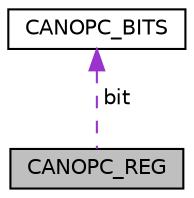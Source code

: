 digraph "CANOPC_REG"
{
  edge [fontname="Helvetica",fontsize="10",labelfontname="Helvetica",labelfontsize="10"];
  node [fontname="Helvetica",fontsize="10",shape=record];
  Node1 [label="CANOPC_REG",height=0.2,width=0.4,color="black", fillcolor="grey75", style="filled", fontcolor="black"];
  Node2 -> Node1 [dir="back",color="darkorchid3",fontsize="10",style="dashed",label=" bit" ,fontname="Helvetica"];
  Node2 [label="CANOPC_BITS",height=0.2,width=0.4,color="black", fillcolor="white", style="filled",URL="$struct_c_a_n_o_p_c___b_i_t_s.html"];
}
